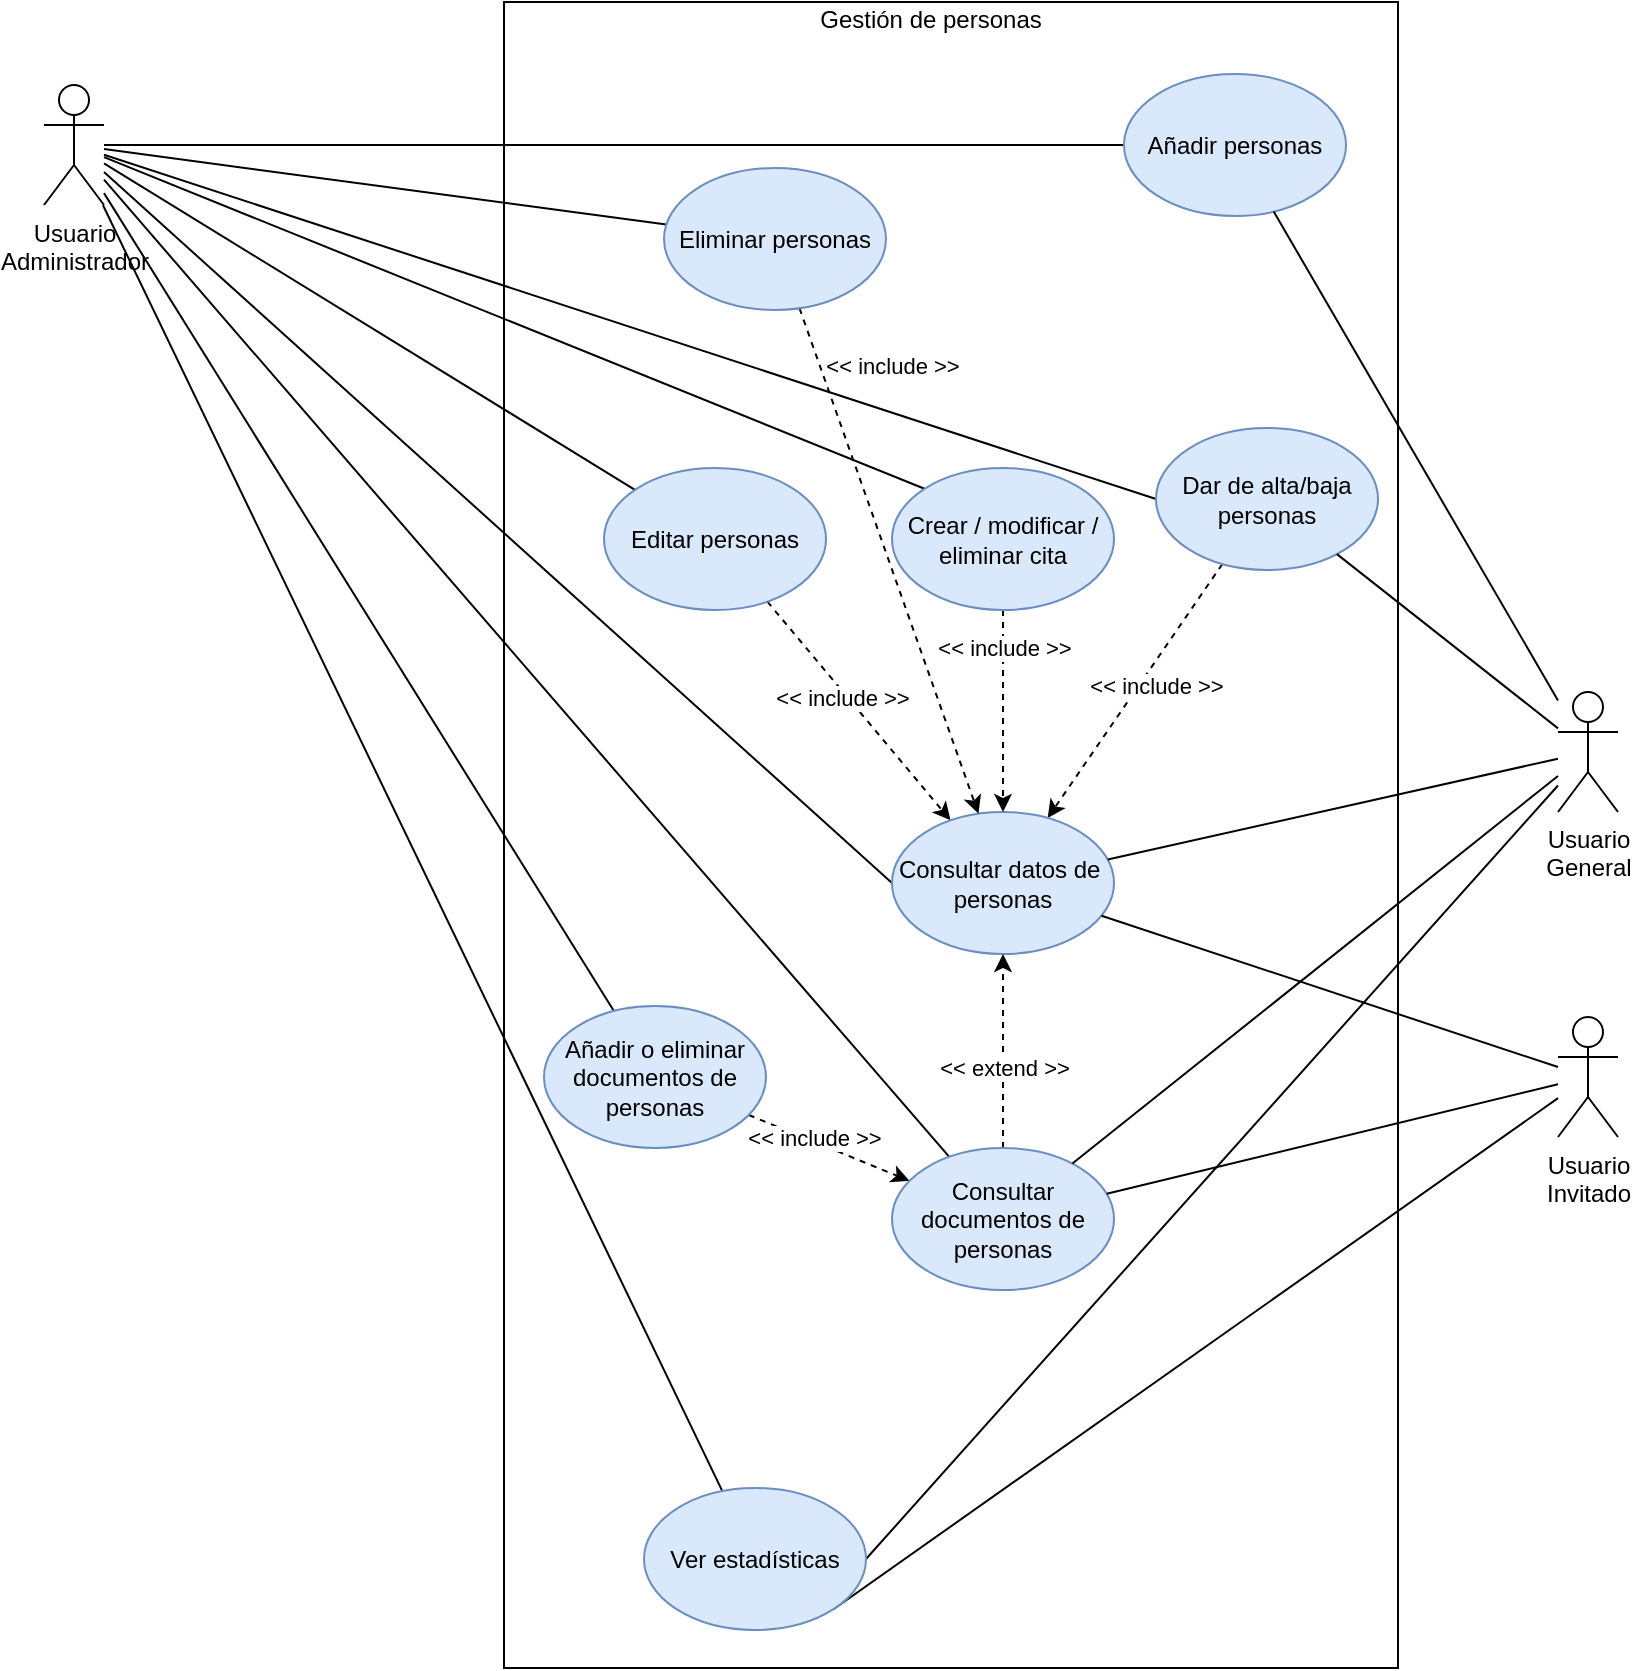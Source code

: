 <mxfile>
    <diagram id="ax8Sl2Vwb3JxLHpTi4ld" name="Page-1">
        <mxGraphModel dx="1940" dy="860" grid="1" gridSize="10" guides="1" tooltips="1" connect="1" arrows="1" fold="1" page="1" pageScale="1" pageWidth="827" pageHeight="1169" math="0" shadow="0">
            <root>
                <mxCell id="0"/>
                <mxCell id="1" parent="0"/>
                <mxCell id="2" value="" style="rounded=0;whiteSpace=wrap;html=1;" parent="1" vertex="1">
                    <mxGeometry x="220" y="67" width="447" height="833" as="geometry"/>
                </mxCell>
                <mxCell id="3" value="Gestión de personas" style="text;html=1;strokeColor=none;fillColor=none;align=center;verticalAlign=middle;whiteSpace=wrap;rounded=0;" parent="1" vertex="1">
                    <mxGeometry x="210" y="67" width="447" height="18" as="geometry"/>
                </mxCell>
                <mxCell id="12" style="rounded=0;orthogonalLoop=1;jettySize=auto;html=1;endArrow=none;endFill=0;" parent="1" source="4" target="5" edge="1">
                    <mxGeometry relative="1" as="geometry"/>
                </mxCell>
                <mxCell id="13" style="edgeStyle=none;rounded=0;orthogonalLoop=1;jettySize=auto;html=1;endArrow=none;endFill=0;" parent="1" source="4" target="6" edge="1">
                    <mxGeometry relative="1" as="geometry"/>
                </mxCell>
                <mxCell id="14" style="edgeStyle=none;rounded=0;orthogonalLoop=1;jettySize=auto;html=1;endArrow=none;endFill=0;entryX=0;entryY=0.5;entryDx=0;entryDy=0;" parent="1" source="4" target="7" edge="1">
                    <mxGeometry relative="1" as="geometry"/>
                </mxCell>
                <mxCell id="15" style="edgeStyle=none;rounded=0;orthogonalLoop=1;jettySize=auto;html=1;endArrow=none;endFill=0;entryX=0;entryY=0.5;entryDx=0;entryDy=0;" parent="1" source="4" target="8" edge="1">
                    <mxGeometry relative="1" as="geometry"/>
                </mxCell>
                <mxCell id="16" style="edgeStyle=none;rounded=0;orthogonalLoop=1;jettySize=auto;html=1;endArrow=none;endFill=0;" parent="1" source="4" target="10" edge="1">
                    <mxGeometry relative="1" as="geometry"/>
                </mxCell>
                <mxCell id="17" style="edgeStyle=none;rounded=0;orthogonalLoop=1;jettySize=auto;html=1;endArrow=none;endFill=0;" parent="1" source="4" target="11" edge="1">
                    <mxGeometry relative="1" as="geometry"/>
                </mxCell>
                <mxCell id="23" style="edgeStyle=none;rounded=0;orthogonalLoop=1;jettySize=auto;html=1;endArrow=none;endFill=0;" parent="1" source="4" target="21" edge="1">
                    <mxGeometry relative="1" as="geometry"/>
                </mxCell>
                <mxCell id="42" style="edgeStyle=none;rounded=0;orthogonalLoop=1;jettySize=auto;html=1;endArrow=none;endFill=0;entryX=0;entryY=0;entryDx=0;entryDy=0;" edge="1" parent="1" source="4" target="41">
                    <mxGeometry relative="1" as="geometry"/>
                </mxCell>
                <mxCell id="50" style="edgeStyle=none;rounded=0;orthogonalLoop=1;jettySize=auto;html=1;startArrow=none;startFill=0;endArrow=none;endFill=0;" edge="1" parent="1" source="4" target="47">
                    <mxGeometry relative="1" as="geometry"/>
                </mxCell>
                <mxCell id="4" value="Usuario&lt;br&gt;Administrador" style="shape=umlActor;verticalLabelPosition=bottom;verticalAlign=top;html=1;outlineConnect=0;" parent="1" vertex="1">
                    <mxGeometry x="-10" y="108.5" width="30" height="60" as="geometry"/>
                </mxCell>
                <mxCell id="5" value="Añadir personas" style="ellipse;whiteSpace=wrap;html=1;fillColor=#dae8fc;strokeColor=#6c8ebf;" parent="1" vertex="1">
                    <mxGeometry x="530" y="103" width="111" height="71" as="geometry"/>
                </mxCell>
                <mxCell id="35" style="edgeStyle=none;rounded=0;orthogonalLoop=1;jettySize=auto;html=1;dashed=1;" edge="1" parent="1" source="6" target="8">
                    <mxGeometry relative="1" as="geometry"/>
                </mxCell>
                <mxCell id="36" value="&amp;lt;&amp;lt; include&amp;nbsp;&amp;gt;&amp;gt;" style="edgeLabel;html=1;align=center;verticalAlign=middle;resizable=0;points=[];" vertex="1" connectable="0" parent="35">
                    <mxGeometry x="0.435" y="2" relative="1" as="geometry">
                        <mxPoint x="-30.07" y="-29.6" as="offset"/>
                    </mxGeometry>
                </mxCell>
                <mxCell id="6" value="Editar personas" style="ellipse;whiteSpace=wrap;html=1;fillColor=#dae8fc;strokeColor=#6c8ebf;" parent="1" vertex="1">
                    <mxGeometry x="270" y="300" width="111" height="71" as="geometry"/>
                </mxCell>
                <mxCell id="33" style="rounded=0;orthogonalLoop=1;jettySize=auto;html=1;dashed=1;" edge="1" parent="1" source="7" target="8">
                    <mxGeometry relative="1" as="geometry"/>
                </mxCell>
                <mxCell id="34" value="&amp;lt;&amp;lt; include&amp;nbsp;&amp;gt;&amp;gt;" style="edgeLabel;html=1;align=center;verticalAlign=middle;resizable=0;points=[];" vertex="1" connectable="0" parent="33">
                    <mxGeometry x="0.3" y="-3" relative="1" as="geometry">
                        <mxPoint x="25.47" y="-20.03" as="offset"/>
                    </mxGeometry>
                </mxCell>
                <mxCell id="7" value="Dar de alta/baja personas" style="ellipse;whiteSpace=wrap;html=1;fillColor=#dae8fc;strokeColor=#6c8ebf;" parent="1" vertex="1">
                    <mxGeometry x="546" y="280" width="111" height="71" as="geometry"/>
                </mxCell>
                <mxCell id="8" value="Consultar datos de&amp;nbsp; personas" style="ellipse;whiteSpace=wrap;html=1;fillColor=#dae8fc;strokeColor=#6c8ebf;" parent="1" vertex="1">
                    <mxGeometry x="414" y="472" width="111" height="71" as="geometry"/>
                </mxCell>
                <mxCell id="39" style="edgeStyle=none;rounded=0;orthogonalLoop=1;jettySize=auto;html=1;dashed=1;" edge="1" parent="1" source="10" target="11">
                    <mxGeometry relative="1" as="geometry"/>
                </mxCell>
                <mxCell id="40" value="&amp;lt;&amp;lt; include&amp;nbsp;&amp;gt;&amp;gt;" style="edgeLabel;html=1;align=center;verticalAlign=middle;resizable=0;points=[];" vertex="1" connectable="0" parent="39">
                    <mxGeometry x="0.374" y="-4" relative="1" as="geometry">
                        <mxPoint x="-20.96" y="-15.42" as="offset"/>
                    </mxGeometry>
                </mxCell>
                <mxCell id="10" value="Añadir o eliminar documentos de personas" style="ellipse;whiteSpace=wrap;html=1;fillColor=#dae8fc;strokeColor=#6c8ebf;" parent="1" vertex="1">
                    <mxGeometry x="240" y="569" width="111" height="71" as="geometry"/>
                </mxCell>
                <mxCell id="37" style="edgeStyle=none;rounded=0;orthogonalLoop=1;jettySize=auto;html=1;dashed=1;" edge="1" parent="1" source="11" target="8">
                    <mxGeometry relative="1" as="geometry"/>
                </mxCell>
                <mxCell id="38" value="&amp;lt;&amp;lt; extend &amp;gt;&amp;gt;" style="edgeLabel;html=1;align=center;verticalAlign=middle;resizable=0;points=[];" vertex="1" connectable="0" parent="37">
                    <mxGeometry x="0.381" y="-2" relative="1" as="geometry">
                        <mxPoint x="-2" y="27" as="offset"/>
                    </mxGeometry>
                </mxCell>
                <mxCell id="11" value="Consultar documentos de personas" style="ellipse;whiteSpace=wrap;html=1;fillColor=#dae8fc;strokeColor=#6c8ebf;" parent="1" vertex="1">
                    <mxGeometry x="414" y="640" width="111" height="71" as="geometry"/>
                </mxCell>
                <mxCell id="19" style="edgeStyle=none;rounded=0;orthogonalLoop=1;jettySize=auto;html=1;endArrow=none;endFill=0;" parent="1" source="18" target="7" edge="1">
                    <mxGeometry relative="1" as="geometry"/>
                </mxCell>
                <mxCell id="24" style="edgeStyle=none;rounded=0;orthogonalLoop=1;jettySize=auto;html=1;endArrow=none;endFill=0;" parent="1" source="18" target="5" edge="1">
                    <mxGeometry relative="1" as="geometry"/>
                </mxCell>
                <mxCell id="25" style="edgeStyle=none;rounded=0;orthogonalLoop=1;jettySize=auto;html=1;endArrow=none;endFill=0;" parent="1" source="18" target="8" edge="1">
                    <mxGeometry relative="1" as="geometry"/>
                </mxCell>
                <mxCell id="26" style="edgeStyle=none;rounded=0;orthogonalLoop=1;jettySize=auto;html=1;endArrow=none;endFill=0;" parent="1" source="18" target="11" edge="1">
                    <mxGeometry relative="1" as="geometry"/>
                </mxCell>
                <mxCell id="48" style="edgeStyle=none;rounded=0;orthogonalLoop=1;jettySize=auto;html=1;startArrow=none;startFill=0;endArrow=none;endFill=0;entryX=1;entryY=0.5;entryDx=0;entryDy=0;" edge="1" parent="1" source="18" target="47">
                    <mxGeometry relative="1" as="geometry"/>
                </mxCell>
                <mxCell id="18" value="Usuario &lt;br&gt;General" style="shape=umlActor;verticalLabelPosition=bottom;verticalAlign=top;html=1;outlineConnect=0;" parent="1" vertex="1">
                    <mxGeometry x="747" y="412" width="30" height="60" as="geometry"/>
                </mxCell>
                <mxCell id="45" style="edgeStyle=none;rounded=0;orthogonalLoop=1;jettySize=auto;html=1;dashed=1;startArrow=none;startFill=0;endArrow=classic;endFill=1;" edge="1" parent="1" source="21" target="8">
                    <mxGeometry relative="1" as="geometry"/>
                </mxCell>
                <mxCell id="46" value="&amp;lt;&amp;lt; include&amp;nbsp;&amp;gt;&amp;gt;" style="edgeLabel;html=1;align=center;verticalAlign=middle;resizable=0;points=[];" vertex="1" connectable="0" parent="45">
                    <mxGeometry x="-0.771" relative="1" as="geometry">
                        <mxPoint x="35.96" as="offset"/>
                    </mxGeometry>
                </mxCell>
                <mxCell id="21" value="Eliminar personas" style="ellipse;whiteSpace=wrap;html=1;fillColor=#dae8fc;strokeColor=#6c8ebf;" parent="1" vertex="1">
                    <mxGeometry x="300" y="150" width="111" height="71" as="geometry"/>
                </mxCell>
                <mxCell id="28" style="edgeStyle=none;rounded=0;orthogonalLoop=1;jettySize=auto;html=1;endArrow=none;endFill=0;" parent="1" source="27" target="8" edge="1">
                    <mxGeometry relative="1" as="geometry"/>
                </mxCell>
                <mxCell id="29" style="edgeStyle=none;rounded=0;orthogonalLoop=1;jettySize=auto;html=1;endArrow=none;endFill=0;" parent="1" source="27" target="11" edge="1">
                    <mxGeometry relative="1" as="geometry"/>
                </mxCell>
                <mxCell id="49" style="edgeStyle=none;rounded=0;orthogonalLoop=1;jettySize=auto;html=1;startArrow=none;startFill=0;endArrow=none;endFill=0;entryX=1;entryY=1;entryDx=0;entryDy=0;" edge="1" parent="1" source="27" target="47">
                    <mxGeometry relative="1" as="geometry"/>
                </mxCell>
                <mxCell id="27" value="Usuario&lt;br&gt;Invitado" style="shape=umlActor;verticalLabelPosition=bottom;verticalAlign=top;html=1;outlineConnect=0;" parent="1" vertex="1">
                    <mxGeometry x="747" y="574.5" width="30" height="60" as="geometry"/>
                </mxCell>
                <mxCell id="43" style="edgeStyle=none;rounded=0;orthogonalLoop=1;jettySize=auto;html=1;endArrow=classic;endFill=1;startArrow=none;startFill=0;dashed=1;" edge="1" parent="1" source="41" target="8">
                    <mxGeometry relative="1" as="geometry"/>
                </mxCell>
                <mxCell id="44" value="&amp;lt;&amp;lt; include&amp;nbsp;&amp;gt;&amp;gt;" style="edgeLabel;html=1;align=center;verticalAlign=middle;resizable=0;points=[];" vertex="1" connectable="0" parent="43">
                    <mxGeometry x="-0.255" y="-4" relative="1" as="geometry">
                        <mxPoint x="4" y="-19" as="offset"/>
                    </mxGeometry>
                </mxCell>
                <mxCell id="41" value="Crear / modificar / eliminar cita" style="ellipse;whiteSpace=wrap;html=1;fillColor=#dae8fc;strokeColor=#6c8ebf;" vertex="1" parent="1">
                    <mxGeometry x="414" y="300" width="111" height="71" as="geometry"/>
                </mxCell>
                <mxCell id="47" value="Ver estadísticas" style="ellipse;whiteSpace=wrap;html=1;fillColor=#dae8fc;strokeColor=#6c8ebf;" vertex="1" parent="1">
                    <mxGeometry x="290" y="810" width="111" height="71" as="geometry"/>
                </mxCell>
            </root>
        </mxGraphModel>
    </diagram>
</mxfile>